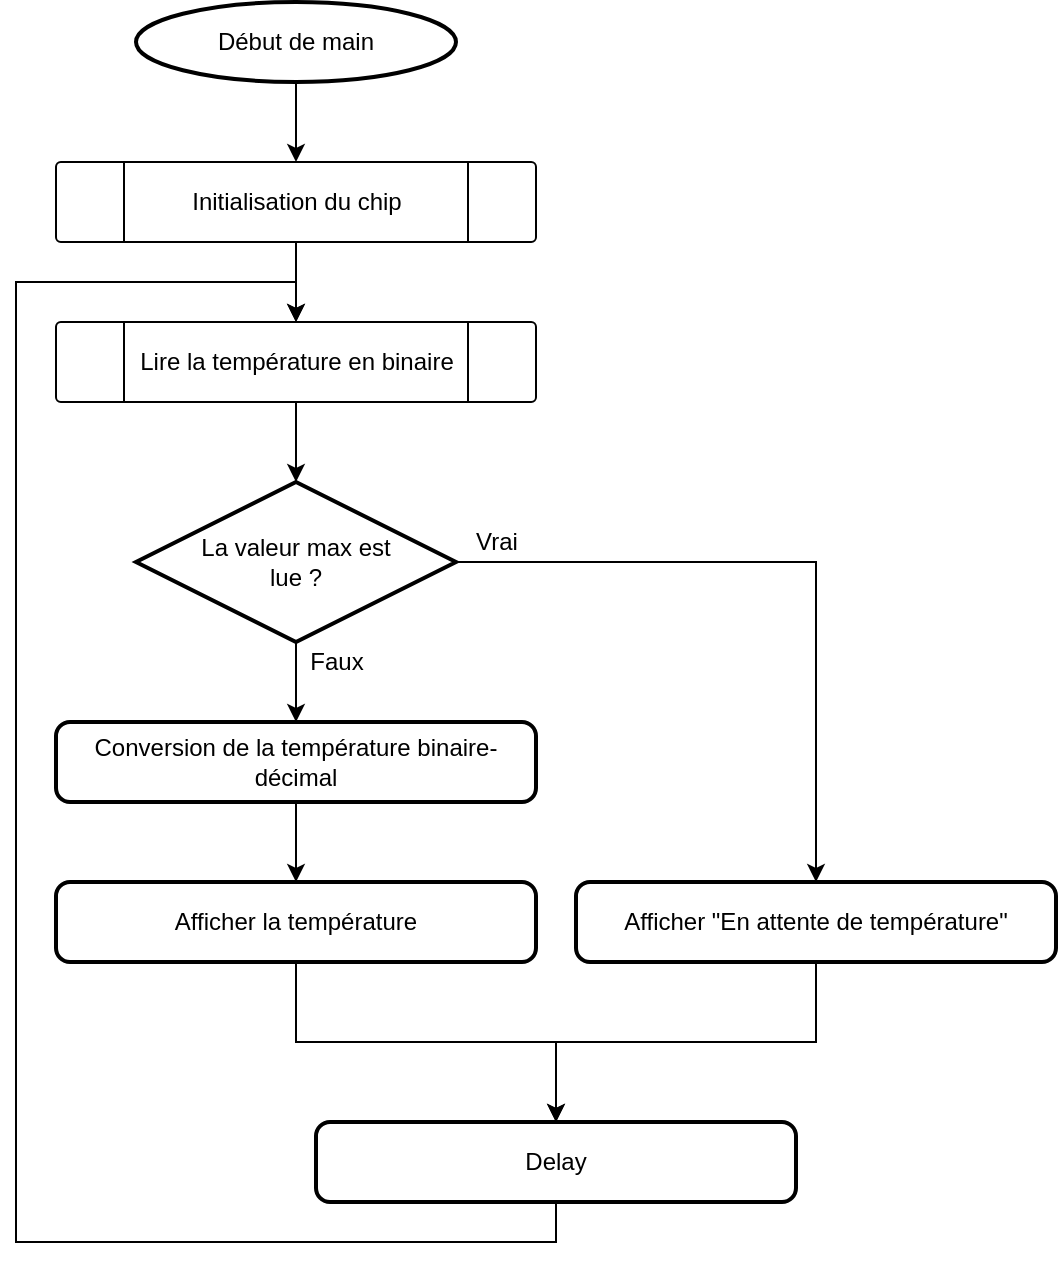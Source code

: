 <mxfile version="14.6.13" type="device" pages="5"><diagram id="C5RBs43oDa-KdzZeNtuy" name="main"><mxGraphModel dx="1422" dy="822" grid="1" gridSize="10" guides="1" tooltips="1" connect="1" arrows="1" fold="1" page="1" pageScale="1" pageWidth="827" pageHeight="1169" math="0" shadow="0"><root><mxCell id="WIyWlLk6GJQsqaUBKTNV-0"/><mxCell id="WIyWlLk6GJQsqaUBKTNV-1" parent="WIyWlLk6GJQsqaUBKTNV-0"/><mxCell id="1BhJ5x7J63rIvYKhXgqi-10" style="edgeStyle=orthogonalEdgeStyle;rounded=0;orthogonalLoop=1;jettySize=auto;html=1;exitX=0.5;exitY=1;exitDx=0;exitDy=0;exitPerimeter=0;entryX=0.5;entryY=0;entryDx=0;entryDy=0;" parent="WIyWlLk6GJQsqaUBKTNV-1" source="1BhJ5x7J63rIvYKhXgqi-2" target="1BhJ5x7J63rIvYKhXgqi-3" edge="1"><mxGeometry relative="1" as="geometry"/></mxCell><mxCell id="1BhJ5x7J63rIvYKhXgqi-2" value="Début de main" style="strokeWidth=2;html=1;shape=mxgraph.flowchart.start_1;whiteSpace=wrap;" parent="WIyWlLk6GJQsqaUBKTNV-1" vertex="1"><mxGeometry x="100" y="40" width="160" height="40" as="geometry"/></mxCell><mxCell id="1BhJ5x7J63rIvYKhXgqi-11" style="edgeStyle=orthogonalEdgeStyle;rounded=0;orthogonalLoop=1;jettySize=auto;html=1;exitX=0.5;exitY=1;exitDx=0;exitDy=0;entryX=0.5;entryY=0;entryDx=0;entryDy=0;" parent="WIyWlLk6GJQsqaUBKTNV-1" source="1BhJ5x7J63rIvYKhXgqi-3" target="1BhJ5x7J63rIvYKhXgqi-4" edge="1"><mxGeometry relative="1" as="geometry"/></mxCell><UserObject label="Initialisation du chip" link="data:page/id,KsVaQrQlbSzH64e3lGX-" id="1BhJ5x7J63rIvYKhXgqi-3"><mxCell style="verticalLabelPosition=middle;verticalAlign=middle;html=1;shape=process;whiteSpace=wrap;rounded=1;size=0.14;arcSize=6;labelPosition=center;align=center;" parent="WIyWlLk6GJQsqaUBKTNV-1" vertex="1"><mxGeometry x="60" y="120" width="240" height="40" as="geometry"/></mxCell></UserObject><mxCell id="1BhJ5x7J63rIvYKhXgqi-12" style="edgeStyle=orthogonalEdgeStyle;rounded=0;orthogonalLoop=1;jettySize=auto;html=1;exitX=0.5;exitY=1;exitDx=0;exitDy=0;entryX=0.5;entryY=0;entryDx=0;entryDy=0;entryPerimeter=0;" parent="WIyWlLk6GJQsqaUBKTNV-1" source="1BhJ5x7J63rIvYKhXgqi-4" target="1BhJ5x7J63rIvYKhXgqi-5" edge="1"><mxGeometry relative="1" as="geometry"/></mxCell><UserObject label="Lire la température en binaire" link="data:page/id,hL462pep-8Oyze9blS0f" id="1BhJ5x7J63rIvYKhXgqi-4"><mxCell style="verticalLabelPosition=middle;verticalAlign=middle;html=1;shape=process;whiteSpace=wrap;rounded=1;size=0.14;arcSize=6;labelPosition=center;align=center;" parent="WIyWlLk6GJQsqaUBKTNV-1" vertex="1"><mxGeometry x="60" y="200" width="240" height="40" as="geometry"/></mxCell></UserObject><mxCell id="1BhJ5x7J63rIvYKhXgqi-13" style="edgeStyle=orthogonalEdgeStyle;rounded=0;orthogonalLoop=1;jettySize=auto;html=1;exitX=0.5;exitY=1;exitDx=0;exitDy=0;exitPerimeter=0;entryX=0.5;entryY=0;entryDx=0;entryDy=0;" parent="WIyWlLk6GJQsqaUBKTNV-1" source="1BhJ5x7J63rIvYKhXgqi-5" target="1BhJ5x7J63rIvYKhXgqi-6" edge="1"><mxGeometry relative="1" as="geometry"/></mxCell><mxCell id="1BhJ5x7J63rIvYKhXgqi-21" style="edgeStyle=orthogonalEdgeStyle;rounded=0;orthogonalLoop=1;jettySize=auto;html=1;exitX=1;exitY=0.5;exitDx=0;exitDy=0;exitPerimeter=0;entryX=0.5;entryY=0;entryDx=0;entryDy=0;" parent="WIyWlLk6GJQsqaUBKTNV-1" source="1BhJ5x7J63rIvYKhXgqi-5" target="1BhJ5x7J63rIvYKhXgqi-20" edge="1"><mxGeometry relative="1" as="geometry"/></mxCell><mxCell id="1BhJ5x7J63rIvYKhXgqi-5" value="La valeur max est&lt;br&gt;lue ?" style="strokeWidth=2;html=1;shape=mxgraph.flowchart.decision;whiteSpace=wrap;" parent="WIyWlLk6GJQsqaUBKTNV-1" vertex="1"><mxGeometry x="100" y="280" width="160" height="80" as="geometry"/></mxCell><mxCell id="1BhJ5x7J63rIvYKhXgqi-14" style="edgeStyle=orthogonalEdgeStyle;rounded=0;orthogonalLoop=1;jettySize=auto;html=1;exitX=0.5;exitY=1;exitDx=0;exitDy=0;entryX=0.5;entryY=0;entryDx=0;entryDy=0;" parent="WIyWlLk6GJQsqaUBKTNV-1" source="1BhJ5x7J63rIvYKhXgqi-6" target="1BhJ5x7J63rIvYKhXgqi-7" edge="1"><mxGeometry relative="1" as="geometry"/></mxCell><mxCell id="1BhJ5x7J63rIvYKhXgqi-6" value="Conversion de la température binaire-décimal" style="rounded=1;whiteSpace=wrap;html=1;absoluteArcSize=1;arcSize=14;strokeWidth=2;" parent="WIyWlLk6GJQsqaUBKTNV-1" vertex="1"><mxGeometry x="60" y="400" width="240" height="40" as="geometry"/></mxCell><mxCell id="1BhJ5x7J63rIvYKhXgqi-15" style="edgeStyle=orthogonalEdgeStyle;rounded=0;orthogonalLoop=1;jettySize=auto;html=1;exitX=0.5;exitY=1;exitDx=0;exitDy=0;entryX=0.5;entryY=0;entryDx=0;entryDy=0;" parent="WIyWlLk6GJQsqaUBKTNV-1" source="1BhJ5x7J63rIvYKhXgqi-7" target="1BhJ5x7J63rIvYKhXgqi-9" edge="1"><mxGeometry relative="1" as="geometry"/></mxCell><mxCell id="1BhJ5x7J63rIvYKhXgqi-7" value="Afficher la température" style="rounded=1;whiteSpace=wrap;html=1;absoluteArcSize=1;arcSize=14;strokeWidth=2;" parent="WIyWlLk6GJQsqaUBKTNV-1" vertex="1"><mxGeometry x="60" y="480" width="240" height="40" as="geometry"/></mxCell><mxCell id="1BhJ5x7J63rIvYKhXgqi-16" style="edgeStyle=orthogonalEdgeStyle;rounded=0;orthogonalLoop=1;jettySize=auto;html=1;exitX=0.5;exitY=1;exitDx=0;exitDy=0;entryX=0.5;entryY=0;entryDx=0;entryDy=0;" parent="WIyWlLk6GJQsqaUBKTNV-1" source="1BhJ5x7J63rIvYKhXgqi-9" target="1BhJ5x7J63rIvYKhXgqi-4" edge="1"><mxGeometry relative="1" as="geometry"><Array as="points"><mxPoint x="310" y="660"/><mxPoint x="40" y="660"/><mxPoint x="40" y="180"/><mxPoint x="180" y="180"/></Array></mxGeometry></mxCell><mxCell id="1BhJ5x7J63rIvYKhXgqi-9" value="Delay" style="rounded=1;whiteSpace=wrap;html=1;absoluteArcSize=1;arcSize=14;strokeWidth=2;" parent="WIyWlLk6GJQsqaUBKTNV-1" vertex="1"><mxGeometry x="190" y="600" width="240" height="40" as="geometry"/></mxCell><mxCell id="1BhJ5x7J63rIvYKhXgqi-17" value="Faux" style="text;html=1;align=center;verticalAlign=middle;resizable=0;points=[];autosize=1;strokeColor=none;" parent="WIyWlLk6GJQsqaUBKTNV-1" vertex="1"><mxGeometry x="180" y="360" width="40" height="20" as="geometry"/></mxCell><mxCell id="1BhJ5x7J63rIvYKhXgqi-18" value="Vrai" style="text;html=1;align=center;verticalAlign=middle;resizable=0;points=[];autosize=1;strokeColor=none;" parent="WIyWlLk6GJQsqaUBKTNV-1" vertex="1"><mxGeometry x="260" y="300" width="40" height="20" as="geometry"/></mxCell><mxCell id="1BhJ5x7J63rIvYKhXgqi-22" style="edgeStyle=orthogonalEdgeStyle;rounded=0;orthogonalLoop=1;jettySize=auto;html=1;exitX=0.5;exitY=1;exitDx=0;exitDy=0;entryX=0.5;entryY=0;entryDx=0;entryDy=0;" parent="WIyWlLk6GJQsqaUBKTNV-1" source="1BhJ5x7J63rIvYKhXgqi-20" target="1BhJ5x7J63rIvYKhXgqi-9" edge="1"><mxGeometry relative="1" as="geometry"/></mxCell><mxCell id="1BhJ5x7J63rIvYKhXgqi-20" value="Afficher &quot;En attente de température&quot;" style="rounded=1;whiteSpace=wrap;html=1;absoluteArcSize=1;arcSize=14;strokeWidth=2;" parent="WIyWlLk6GJQsqaUBKTNV-1" vertex="1"><mxGeometry x="320" y="480" width="240" height="40" as="geometry"/></mxCell></root></mxGraphModel></diagram><diagram id="KsVaQrQlbSzH64e3lGX-" name="InitChip"><mxGraphModel dx="1422" dy="822" grid="1" gridSize="10" guides="1" tooltips="1" connect="1" arrows="1" fold="1" page="1" pageScale="1" pageWidth="827" pageHeight="1169" math="0" shadow="0"><root><mxCell id="38JD00OTP2MyxX_G2Zct-0"/><mxCell id="38JD00OTP2MyxX_G2Zct-1" parent="38JD00OTP2MyxX_G2Zct-0"/><mxCell id="AJBOC2bMOwODDSt1KNQr-0" style="edgeStyle=orthogonalEdgeStyle;rounded=0;orthogonalLoop=1;jettySize=auto;html=1;exitX=0.5;exitY=1;exitDx=0;exitDy=0;exitPerimeter=0;entryX=0.5;entryY=0;entryDx=0;entryDy=0;" edge="1" parent="38JD00OTP2MyxX_G2Zct-1" source="AJBOC2bMOwODDSt1KNQr-1" target="AJBOC2bMOwODDSt1KNQr-2"><mxGeometry relative="1" as="geometry"/></mxCell><mxCell id="AJBOC2bMOwODDSt1KNQr-1" value="Début de initChip" style="strokeWidth=2;html=1;shape=mxgraph.flowchart.start_1;whiteSpace=wrap;" vertex="1" parent="38JD00OTP2MyxX_G2Zct-1"><mxGeometry x="100" y="40" width="160" height="40" as="geometry"/></mxCell><mxCell id="AJBOC2bMOwODDSt1KNQr-5" style="edgeStyle=orthogonalEdgeStyle;rounded=0;orthogonalLoop=1;jettySize=auto;html=1;exitX=0.5;exitY=1;exitDx=0;exitDy=0;entryX=0.5;entryY=0;entryDx=0;entryDy=0;" edge="1" parent="38JD00OTP2MyxX_G2Zct-1" source="AJBOC2bMOwODDSt1KNQr-2" target="AJBOC2bMOwODDSt1KNQr-3"><mxGeometry relative="1" as="geometry"/></mxCell><UserObject label="Initialisation des entrées-sorties" link="data:page/id,Ddqd4GsNdum7aOOEkapr" id="AJBOC2bMOwODDSt1KNQr-2"><mxCell style="verticalLabelPosition=middle;verticalAlign=middle;html=1;shape=process;whiteSpace=wrap;rounded=1;size=0.14;arcSize=6;labelPosition=center;align=center;" vertex="1" parent="38JD00OTP2MyxX_G2Zct-1"><mxGeometry x="60" y="120" width="240" height="40" as="geometry"/></mxCell></UserObject><mxCell id="AJBOC2bMOwODDSt1KNQr-6" style="edgeStyle=orthogonalEdgeStyle;rounded=0;orthogonalLoop=1;jettySize=auto;html=1;exitX=0.5;exitY=1;exitDx=0;exitDy=0;entryX=0.5;entryY=0;entryDx=0;entryDy=0;" edge="1" parent="38JD00OTP2MyxX_G2Zct-1" source="AJBOC2bMOwODDSt1KNQr-3" target="AJBOC2bMOwODDSt1KNQr-4"><mxGeometry relative="1" as="geometry"/></mxCell><mxCell id="AJBOC2bMOwODDSt1KNQr-3" value="Initialisation du Clock System" style="verticalLabelPosition=middle;verticalAlign=middle;html=1;shape=process;whiteSpace=wrap;rounded=1;size=0.14;arcSize=6;labelPosition=center;align=center;" vertex="1" parent="38JD00OTP2MyxX_G2Zct-1"><mxGeometry x="60" y="200" width="240" height="40" as="geometry"/></mxCell><mxCell id="AJBOC2bMOwODDSt1KNQr-8" style="edgeStyle=orthogonalEdgeStyle;rounded=0;orthogonalLoop=1;jettySize=auto;html=1;exitX=0.5;exitY=1;exitDx=0;exitDy=0;entryX=0.5;entryY=0;entryDx=0;entryDy=0;entryPerimeter=0;" edge="1" parent="38JD00OTP2MyxX_G2Zct-1" source="AJBOC2bMOwODDSt1KNQr-4" target="AJBOC2bMOwODDSt1KNQr-7"><mxGeometry relative="1" as="geometry"/></mxCell><UserObject label="Initialisation du SPI" link="data:page/id,lRiYBkTYwMDMAUsC3erU" id="AJBOC2bMOwODDSt1KNQr-4"><mxCell style="verticalLabelPosition=middle;verticalAlign=middle;html=1;shape=process;whiteSpace=wrap;rounded=1;size=0.14;arcSize=6;labelPosition=center;align=center;" vertex="1" parent="38JD00OTP2MyxX_G2Zct-1"><mxGeometry x="60" y="280" width="240" height="40" as="geometry"/></mxCell></UserObject><UserObject label="Fin de initChip" link="data:page/id,C5RBs43oDa-KdzZeNtuy" id="AJBOC2bMOwODDSt1KNQr-7"><mxCell style="strokeWidth=2;html=1;shape=mxgraph.flowchart.start_1;whiteSpace=wrap;" vertex="1" parent="38JD00OTP2MyxX_G2Zct-1"><mxGeometry x="100" y="360" width="160" height="40" as="geometry"/></mxCell></UserObject></root></mxGraphModel></diagram><diagram id="Ddqd4GsNdum7aOOEkapr" name="InitGPIO"><mxGraphModel dx="1422" dy="822" grid="1" gridSize="10" guides="1" tooltips="1" connect="1" arrows="1" fold="1" page="1" pageScale="1" pageWidth="827" pageHeight="1169" math="0" shadow="0"><root><mxCell id="HaNVAKoJ07SkREy85m5K-0"/><mxCell id="HaNVAKoJ07SkREy85m5K-1" parent="HaNVAKoJ07SkREy85m5K-0"/><mxCell id="6wzSeLaWQCMvacOYoIdl-0" style="edgeStyle=orthogonalEdgeStyle;rounded=0;orthogonalLoop=1;jettySize=auto;html=1;exitX=0.5;exitY=1;exitDx=0;exitDy=0;exitPerimeter=0;entryX=0.5;entryY=0;entryDx=0;entryDy=0;" parent="HaNVAKoJ07SkREy85m5K-1" source="6wzSeLaWQCMvacOYoIdl-1" edge="1"><mxGeometry relative="1" as="geometry"><mxPoint x="180" y="120" as="targetPoint"/></mxGeometry></mxCell><mxCell id="6wzSeLaWQCMvacOYoIdl-1" value="Début de initGPIO" style="strokeWidth=2;html=1;shape=mxgraph.flowchart.start_1;whiteSpace=wrap;" parent="HaNVAKoJ07SkREy85m5K-1" vertex="1"><mxGeometry x="100" y="40" width="160" height="40" as="geometry"/></mxCell><mxCell id="6wzSeLaWQCMvacOYoIdl-2" style="edgeStyle=orthogonalEdgeStyle;rounded=0;orthogonalLoop=1;jettySize=auto;html=1;exitX=0.5;exitY=1;exitDx=0;exitDy=0;entryX=0.5;entryY=0;entryDx=0;entryDy=0;" parent="HaNVAKoJ07SkREy85m5K-1" edge="1"><mxGeometry relative="1" as="geometry"><mxPoint x="180" y="160" as="sourcePoint"/><mxPoint x="180" y="200" as="targetPoint"/></mxGeometry></mxCell><mxCell id="6wzSeLaWQCMvacOYoIdl-4" style="edgeStyle=orthogonalEdgeStyle;rounded=0;orthogonalLoop=1;jettySize=auto;html=1;exitX=0.5;exitY=1;exitDx=0;exitDy=0;entryX=0.5;entryY=0;entryDx=0;entryDy=0;" parent="HaNVAKoJ07SkREy85m5K-1" edge="1"><mxGeometry relative="1" as="geometry"><mxPoint x="180" y="240" as="sourcePoint"/><mxPoint x="180" y="280" as="targetPoint"/></mxGeometry></mxCell><mxCell id="6wzSeLaWQCMvacOYoIdl-6" style="edgeStyle=orthogonalEdgeStyle;rounded=0;orthogonalLoop=1;jettySize=auto;html=1;exitX=0.5;exitY=1;exitDx=0;exitDy=0;entryX=0.5;entryY=0;entryDx=0;entryDy=0;entryPerimeter=0;" parent="HaNVAKoJ07SkREy85m5K-1" target="6wzSeLaWQCMvacOYoIdl-8" edge="1"><mxGeometry relative="1" as="geometry"><mxPoint x="180" y="400" as="sourcePoint"/></mxGeometry></mxCell><UserObject label="Fin de initGPIO" link="data:page/id,KsVaQrQlbSzH64e3lGX-" id="6wzSeLaWQCMvacOYoIdl-8"><mxCell style="strokeWidth=2;html=1;shape=mxgraph.flowchart.start_1;whiteSpace=wrap;" parent="HaNVAKoJ07SkREy85m5K-1" vertex="1"><mxGeometry x="100" y="440" width="160" height="40" as="geometry"/></mxCell></UserObject><mxCell id="6wzSeLaWQCMvacOYoIdl-9" value="Configuration MISO -&amp;gt; P1.7" style="rounded=1;whiteSpace=wrap;html=1;absoluteArcSize=1;arcSize=14;strokeWidth=2;" parent="HaNVAKoJ07SkREy85m5K-1" vertex="1"><mxGeometry x="60" y="120" width="240" height="40" as="geometry"/></mxCell><mxCell id="6wzSeLaWQCMvacOYoIdl-10" value="Configuration CLK -&amp;gt; P2.2" style="rounded=1;whiteSpace=wrap;html=1;absoluteArcSize=1;arcSize=14;strokeWidth=2;" parent="HaNVAKoJ07SkREy85m5K-1" vertex="1"><mxGeometry x="60" y="200" width="240" height="40" as="geometry"/></mxCell><mxCell id="6wzSeLaWQCMvacOYoIdl-11" value="Configuration #CS -&amp;gt; P1.3" style="rounded=1;whiteSpace=wrap;html=1;absoluteArcSize=1;arcSize=14;strokeWidth=2;" parent="HaNVAKoJ07SkREy85m5K-1" vertex="1"><mxGeometry x="60" y="280" width="240" height="40" as="geometry"/></mxCell><mxCell id="6wzSeLaWQCMvacOYoIdl-12" style="edgeStyle=orthogonalEdgeStyle;rounded=0;orthogonalLoop=1;jettySize=auto;html=1;exitX=0.5;exitY=1;exitDx=0;exitDy=0;entryX=0.5;entryY=0;entryDx=0;entryDy=0;" parent="HaNVAKoJ07SkREy85m5K-1" edge="1"><mxGeometry relative="1" as="geometry"><mxPoint x="180" y="320" as="sourcePoint"/><mxPoint x="180" y="360" as="targetPoint"/></mxGeometry></mxCell><mxCell id="6wzSeLaWQCMvacOYoIdl-13" value="Configuration LEDs -&amp;gt; P1.0 et P4.6" style="rounded=1;whiteSpace=wrap;html=1;absoluteArcSize=1;arcSize=14;strokeWidth=2;" parent="HaNVAKoJ07SkREy85m5K-1" vertex="1"><mxGeometry x="60" y="360" width="240" height="40" as="geometry"/></mxCell></root></mxGraphModel></diagram><diagram id="lRiYBkTYwMDMAUsC3erU" name="InitSPI"><mxGraphModel dx="1422" dy="822" grid="1" gridSize="10" guides="1" tooltips="1" connect="1" arrows="1" fold="1" page="1" pageScale="1" pageWidth="827" pageHeight="1169" math="0" shadow="0"><root><mxCell id="ZM6CA3gHRyVJElr0704F-0"/><mxCell id="ZM6CA3gHRyVJElr0704F-1" parent="ZM6CA3gHRyVJElr0704F-0"/><mxCell id="Raam5H--SZO9QoFwj28v-0" style="edgeStyle=orthogonalEdgeStyle;rounded=0;orthogonalLoop=1;jettySize=auto;html=1;exitX=0.5;exitY=1;exitDx=0;exitDy=0;exitPerimeter=0;entryX=0.5;entryY=0;entryDx=0;entryDy=0;" parent="ZM6CA3gHRyVJElr0704F-1" source="Raam5H--SZO9QoFwj28v-1" edge="1"><mxGeometry relative="1" as="geometry"><mxPoint x="180" y="120" as="targetPoint"/></mxGeometry></mxCell><mxCell id="Raam5H--SZO9QoFwj28v-1" value="Début de initSPI" style="strokeWidth=2;html=1;shape=mxgraph.flowchart.start_1;whiteSpace=wrap;" parent="ZM6CA3gHRyVJElr0704F-1" vertex="1"><mxGeometry x="100" y="40" width="160" height="40" as="geometry"/></mxCell><mxCell id="Raam5H--SZO9QoFwj28v-2" style="edgeStyle=orthogonalEdgeStyle;rounded=0;orthogonalLoop=1;jettySize=auto;html=1;exitX=0.5;exitY=1;exitDx=0;exitDy=0;entryX=0.5;entryY=0;entryDx=0;entryDy=0;" parent="ZM6CA3gHRyVJElr0704F-1" edge="1"><mxGeometry relative="1" as="geometry"><mxPoint x="179.5" y="300" as="sourcePoint"/><mxPoint x="179.5" y="340" as="targetPoint"/></mxGeometry></mxCell><mxCell id="Raam5H--SZO9QoFwj28v-3" style="edgeStyle=orthogonalEdgeStyle;rounded=0;orthogonalLoop=1;jettySize=auto;html=1;exitX=0.5;exitY=1;exitDx=0;exitDy=0;entryX=0.5;entryY=0;entryDx=0;entryDy=0;" parent="ZM6CA3gHRyVJElr0704F-1" edge="1"><mxGeometry relative="1" as="geometry"><mxPoint x="179.5" y="160" as="sourcePoint"/><mxPoint x="179.5" y="200" as="targetPoint"/></mxGeometry></mxCell><mxCell id="Raam5H--SZO9QoFwj28v-4" style="edgeStyle=orthogonalEdgeStyle;rounded=0;orthogonalLoop=1;jettySize=auto;html=1;exitX=0.5;exitY=1;exitDx=0;exitDy=0;entryX=0.5;entryY=0;entryDx=0;entryDy=0;entryPerimeter=0;" parent="ZM6CA3gHRyVJElr0704F-1" target="Raam5H--SZO9QoFwj28v-5" edge="1"><mxGeometry relative="1" as="geometry"><mxPoint x="180" y="490" as="sourcePoint"/></mxGeometry></mxCell><UserObject label="Fin de initSPI" link="data:page/id,KsVaQrQlbSzH64e3lGX-" id="Raam5H--SZO9QoFwj28v-5"><mxCell style="strokeWidth=2;html=1;shape=mxgraph.flowchart.start_1;whiteSpace=wrap;" parent="ZM6CA3gHRyVJElr0704F-1" vertex="1"><mxGeometry x="100" y="530" width="160" height="40" as="geometry"/></mxCell></UserObject><mxCell id="Raam5H--SZO9QoFwj28v-6" value="&lt;b&gt;Configuration UCB0CTLW0&lt;/b&gt;&lt;br&gt;&lt;div&gt;&amp;nbsp;SPI 8-bit Master @100 KHz&lt;/div&gt;&lt;div&gt;Inactive Clock polarity is high&lt;/div&gt;&lt;div&gt;3-pin SPI mode (chip select is handled manually)&lt;/div&gt;&lt;div&gt;source clock is SMCLK&lt;/div&gt;" style="rounded=1;whiteSpace=wrap;html=1;absoluteArcSize=1;arcSize=14;strokeWidth=2;" parent="ZM6CA3gHRyVJElr0704F-1" vertex="1"><mxGeometry x="60" y="200" width="240" height="100" as="geometry"/></mxCell><mxCell id="Raam5H--SZO9QoFwj28v-7" value="&lt;b&gt;Configuration UCB0BRW&lt;/b&gt;&lt;br&gt;UCB0BRW: fBitClock = fBRCLK/(UCBRx + 1) = 8MHz / 80&lt;br&gt;UCB0BRW = 79" style="rounded=1;whiteSpace=wrap;html=1;absoluteArcSize=1;arcSize=14;strokeWidth=2;" parent="ZM6CA3gHRyVJElr0704F-1" vertex="1"><mxGeometry x="60" y="340" width="240" height="70" as="geometry"/></mxCell><mxCell id="Raam5H--SZO9QoFwj28v-8" value="Reset State Machine" style="rounded=1;whiteSpace=wrap;html=1;absoluteArcSize=1;arcSize=14;strokeWidth=2;" parent="ZM6CA3gHRyVJElr0704F-1" vertex="1"><mxGeometry x="60" y="120" width="240" height="40" as="geometry"/></mxCell><mxCell id="Raam5H--SZO9QoFwj28v-9" style="edgeStyle=orthogonalEdgeStyle;rounded=0;orthogonalLoop=1;jettySize=auto;html=1;exitX=0.5;exitY=1;exitDx=0;exitDy=0;entryX=0.5;entryY=0;entryDx=0;entryDy=0;" parent="ZM6CA3gHRyVJElr0704F-1" edge="1"><mxGeometry relative="1" as="geometry"><mxPoint x="180" y="410" as="sourcePoint"/><mxPoint x="180" y="450" as="targetPoint"/></mxGeometry></mxCell><mxCell id="Raam5H--SZO9QoFwj28v-10" value="Initialize State Machine" style="rounded=1;whiteSpace=wrap;html=1;absoluteArcSize=1;arcSize=14;strokeWidth=2;" parent="ZM6CA3gHRyVJElr0704F-1" vertex="1"><mxGeometry x="60" y="450" width="240" height="40" as="geometry"/></mxCell></root></mxGraphModel></diagram><diagram id="hL462pep-8Oyze9blS0f" name="ReadTemp"><mxGraphModel dx="1422" dy="822" grid="1" gridSize="10" guides="1" tooltips="1" connect="1" arrows="1" fold="1" page="1" pageScale="1" pageWidth="827" pageHeight="1169" math="0" shadow="0"><root><mxCell id="Msu0ZJfSqjtjxvWH5fso-0"/><mxCell id="Msu0ZJfSqjtjxvWH5fso-1" parent="Msu0ZJfSqjtjxvWH5fso-0"/><mxCell id="Ww3mkYOkLVJP078HrE-G-0" style="edgeStyle=orthogonalEdgeStyle;rounded=0;orthogonalLoop=1;jettySize=auto;html=1;exitX=0.5;exitY=1;exitDx=0;exitDy=0;exitPerimeter=0;entryX=0.5;entryY=0;entryDx=0;entryDy=0;" parent="Msu0ZJfSqjtjxvWH5fso-1" source="Ww3mkYOkLVJP078HrE-G-1" edge="1"><mxGeometry relative="1" as="geometry"><mxPoint x="160" y="120" as="targetPoint"/></mxGeometry></mxCell><mxCell id="Ww3mkYOkLVJP078HrE-G-1" value="Début de readTemp" style="strokeWidth=2;html=1;shape=mxgraph.flowchart.start_1;whiteSpace=wrap;" parent="Msu0ZJfSqjtjxvWH5fso-1" vertex="1"><mxGeometry x="80" y="40" width="160" height="40" as="geometry"/></mxCell><mxCell id="Ww3mkYOkLVJP078HrE-G-2" style="edgeStyle=orthogonalEdgeStyle;rounded=0;orthogonalLoop=1;jettySize=auto;html=1;exitX=0.5;exitY=1;exitDx=0;exitDy=0;entryX=0.5;entryY=0;entryDx=0;entryDy=0;" parent="Msu0ZJfSqjtjxvWH5fso-1" edge="1"><mxGeometry relative="1" as="geometry"><mxPoint x="160" y="160" as="sourcePoint"/><mxPoint x="160" y="200" as="targetPoint"/></mxGeometry></mxCell><mxCell id="Ww3mkYOkLVJP078HrE-G-3" style="edgeStyle=orthogonalEdgeStyle;rounded=0;orthogonalLoop=1;jettySize=auto;html=1;exitX=0.5;exitY=1;exitDx=0;exitDy=0;entryX=0.5;entryY=0;entryDx=0;entryDy=0;startArrow=none;" parent="Msu0ZJfSqjtjxvWH5fso-1" edge="1"><mxGeometry relative="1" as="geometry"><mxPoint x="190" y="240" as="sourcePoint"/><mxPoint x="160" y="280" as="targetPoint"/></mxGeometry></mxCell><mxCell id="Ww3mkYOkLVJP078HrE-G-4" style="edgeStyle=orthogonalEdgeStyle;rounded=0;orthogonalLoop=1;jettySize=auto;html=1;exitX=0.5;exitY=1;exitDx=0;exitDy=0;entryX=0.5;entryY=0;entryDx=0;entryDy=0;entryPerimeter=0;" parent="Msu0ZJfSqjtjxvWH5fso-1" target="Ww3mkYOkLVJP078HrE-G-5" edge="1"><mxGeometry relative="1" as="geometry"><mxPoint x="300" y="720" as="sourcePoint"/></mxGeometry></mxCell><UserObject label="Fin de readTemp" link="data:page/id,C5RBs43oDa-KdzZeNtuy" id="Ww3mkYOkLVJP078HrE-G-5"><mxCell style="strokeWidth=2;html=1;shape=mxgraph.flowchart.start_1;whiteSpace=wrap;" parent="Msu0ZJfSqjtjxvWH5fso-1" vertex="1"><mxGeometry x="220" y="760" width="160" height="40" as="geometry"/></mxCell></UserObject><mxCell id="YfLdZFgMQVzhDuZMG7cj-2" style="edgeStyle=orthogonalEdgeStyle;rounded=0;orthogonalLoop=1;jettySize=auto;html=1;exitX=0.5;exitY=1;exitDx=0;exitDy=0;entryX=0.5;entryY=0;entryDx=0;entryDy=0;" parent="Msu0ZJfSqjtjxvWH5fso-1" source="Ww3mkYOkLVJP078HrE-G-7" target="Ww3mkYOkLVJP078HrE-G-10" edge="1"><mxGeometry relative="1" as="geometry"/></mxCell><mxCell id="Ww3mkYOkLVJP078HrE-G-7" value="Mettre valeur max dans data" style="rounded=1;whiteSpace=wrap;html=1;absoluteArcSize=1;arcSize=14;strokeWidth=2;" parent="Msu0ZJfSqjtjxvWH5fso-1" vertex="1"><mxGeometry x="40" y="560" width="240" height="40" as="geometry"/></mxCell><mxCell id="YfLdZFgMQVzhDuZMG7cj-3" style="edgeStyle=orthogonalEdgeStyle;rounded=0;orthogonalLoop=1;jettySize=auto;html=1;exitX=0.5;exitY=1;exitDx=0;exitDy=0;entryX=0.5;entryY=0;entryDx=0;entryDy=0;" parent="Msu0ZJfSqjtjxvWH5fso-1" source="Ww3mkYOkLVJP078HrE-G-8" target="Ww3mkYOkLVJP078HrE-G-10" edge="1"><mxGeometry relative="1" as="geometry"><mxPoint x="160" y="640" as="targetPoint"/></mxGeometry></mxCell><mxCell id="Ww3mkYOkLVJP078HrE-G-8" value="Décaler data de 3 bits sur la droite" style="rounded=1;whiteSpace=wrap;html=1;absoluteArcSize=1;arcSize=14;strokeWidth=2;" parent="Msu0ZJfSqjtjxvWH5fso-1" vertex="1"><mxGeometry x="320" y="560" width="240" height="40" as="geometry"/></mxCell><mxCell id="Ww3mkYOkLVJP078HrE-G-9" style="edgeStyle=orthogonalEdgeStyle;rounded=0;orthogonalLoop=1;jettySize=auto;html=1;exitX=0.5;exitY=1;exitDx=0;exitDy=0;entryX=0.5;entryY=0;entryDx=0;entryDy=0;" parent="Msu0ZJfSqjtjxvWH5fso-1" edge="1"><mxGeometry relative="1" as="geometry"><mxPoint x="160" y="320" as="sourcePoint"/><mxPoint x="160" y="360" as="targetPoint"/></mxGeometry></mxCell><mxCell id="Ww3mkYOkLVJP078HrE-G-10" value="Retourner data" style="rounded=1;whiteSpace=wrap;html=1;absoluteArcSize=1;arcSize=14;strokeWidth=2;" parent="Msu0ZJfSqjtjxvWH5fso-1" vertex="1"><mxGeometry x="180" y="680" width="240" height="40" as="geometry"/></mxCell><mxCell id="Ww3mkYOkLVJP078HrE-G-11" value="Initialiser data à 0" style="shape=parallelogram;html=1;strokeWidth=2;perimeter=parallelogramPerimeter;whiteSpace=wrap;rounded=1;arcSize=12;size=0.23;" parent="Msu0ZJfSqjtjxvWH5fso-1" vertex="1"><mxGeometry x="40" y="120" width="240" height="40" as="geometry"/></mxCell><UserObject label="Activer CS" id="UfFiLysflS6Oo14LGHWd-0"><mxCell style="verticalLabelPosition=middle;verticalAlign=middle;html=1;shape=process;whiteSpace=wrap;rounded=1;size=0.14;arcSize=6;labelPosition=center;align=center;" parent="Msu0ZJfSqjtjxvWH5fso-1" vertex="1"><mxGeometry x="40" y="200" width="240" height="40" as="geometry"/></mxCell></UserObject><UserObject label="Lire 16 bits sur SPI et mettre dans data" id="UfFiLysflS6Oo14LGHWd-1"><mxCell style="verticalLabelPosition=middle;verticalAlign=middle;html=1;shape=process;whiteSpace=wrap;rounded=1;size=0.14;arcSize=6;labelPosition=center;align=center;" parent="Msu0ZJfSqjtjxvWH5fso-1" vertex="1"><mxGeometry x="40" y="280" width="240" height="40" as="geometry"/></mxCell></UserObject><mxCell id="YfLdZFgMQVzhDuZMG7cj-1" style="edgeStyle=orthogonalEdgeStyle;rounded=0;orthogonalLoop=1;jettySize=auto;html=1;exitX=0.5;exitY=1;exitDx=0;exitDy=0;entryX=0.5;entryY=0;entryDx=0;entryDy=0;entryPerimeter=0;" parent="Msu0ZJfSqjtjxvWH5fso-1" source="UfFiLysflS6Oo14LGHWd-2" target="YfLdZFgMQVzhDuZMG7cj-0" edge="1"><mxGeometry relative="1" as="geometry"/></mxCell><UserObject label="désactiver CS" id="UfFiLysflS6Oo14LGHWd-2"><mxCell style="verticalLabelPosition=middle;verticalAlign=middle;html=1;shape=process;whiteSpace=wrap;rounded=1;size=0.14;arcSize=6;labelPosition=center;align=center;" parent="Msu0ZJfSqjtjxvWH5fso-1" vertex="1"><mxGeometry x="40" y="360" width="240" height="40" as="geometry"/></mxCell></UserObject><mxCell id="YfLdZFgMQVzhDuZMG7cj-4" style="edgeStyle=orthogonalEdgeStyle;rounded=0;orthogonalLoop=1;jettySize=auto;html=1;exitX=0.5;exitY=1;exitDx=0;exitDy=0;exitPerimeter=0;entryX=0.5;entryY=0;entryDx=0;entryDy=0;" parent="Msu0ZJfSqjtjxvWH5fso-1" source="YfLdZFgMQVzhDuZMG7cj-0" target="Ww3mkYOkLVJP078HrE-G-7" edge="1"><mxGeometry relative="1" as="geometry"/></mxCell><mxCell id="YfLdZFgMQVzhDuZMG7cj-5" style="edgeStyle=orthogonalEdgeStyle;rounded=0;orthogonalLoop=1;jettySize=auto;html=1;exitX=1;exitY=0.5;exitDx=0;exitDy=0;exitPerimeter=0;entryX=0.5;entryY=0;entryDx=0;entryDy=0;" parent="Msu0ZJfSqjtjxvWH5fso-1" source="YfLdZFgMQVzhDuZMG7cj-0" target="Ww3mkYOkLVJP078HrE-G-8" edge="1"><mxGeometry relative="1" as="geometry"/></mxCell><mxCell id="YfLdZFgMQVzhDuZMG7cj-0" value="Le bit 2 de data est à 1?" style="strokeWidth=2;html=1;shape=mxgraph.flowchart.decision;whiteSpace=wrap;" parent="Msu0ZJfSqjtjxvWH5fso-1" vertex="1"><mxGeometry x="80" y="440" width="160" height="80" as="geometry"/></mxCell><mxCell id="5nlLfWD9_450mkyoD9CT-0" value="Vrai" style="text;html=1;align=center;verticalAlign=middle;resizable=0;points=[];autosize=1;strokeColor=none;" parent="Msu0ZJfSqjtjxvWH5fso-1" vertex="1"><mxGeometry x="160" y="520" width="40" height="20" as="geometry"/></mxCell><mxCell id="5nlLfWD9_450mkyoD9CT-1" value="Faux" style="text;html=1;align=center;verticalAlign=middle;resizable=0;points=[];autosize=1;strokeColor=none;" parent="Msu0ZJfSqjtjxvWH5fso-1" vertex="1"><mxGeometry x="240" y="460" width="40" height="20" as="geometry"/></mxCell></root></mxGraphModel></diagram></mxfile>